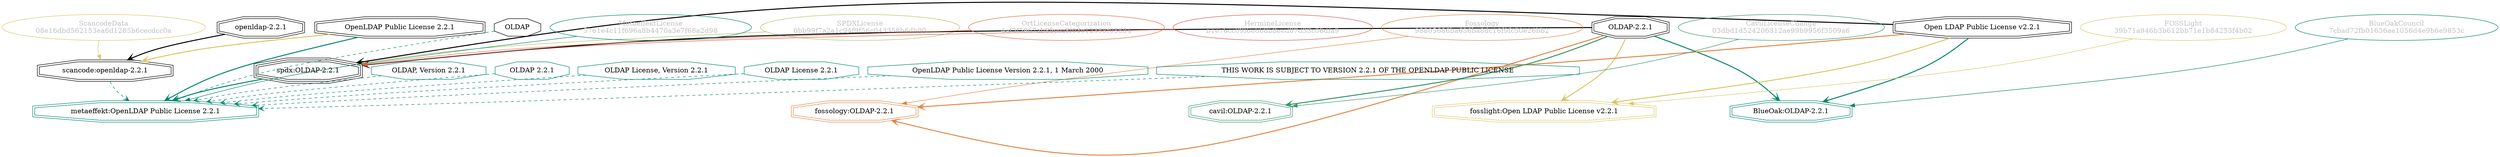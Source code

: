 strict digraph {
    node [shape=box];
    graph [splines=curved];
    3401 [label="SPDXLicense\n0bb99f7a2a1c94f9f56c043358b6db80"
         ,fontcolor=gray
         ,color="#b8bf62"
         ,fillcolor="beige;1"
         ,shape=ellipse];
    3402 [label="spdx:OLDAP-2.2.1"
         ,shape=tripleoctagon];
    3403 [label="OLDAP-2.2.1"
         ,shape=doubleoctagon];
    3404 [label="Open LDAP Public License v2.2.1"
         ,shape=doubleoctagon];
    8935 [label="BlueOakCouncil\n7cbad72fb01636ae1056d4e9b6e9853c"
         ,fontcolor=gray
         ,color="#00876c"
         ,fillcolor="beige;1"
         ,shape=ellipse];
    8936 [label="BlueOak:OLDAP-2.2.1"
         ,color="#00876c"
         ,shape=doubleoctagon];
    21408 [label="ScancodeData\n08e16dbd562153ea6d1285b6cecdcc0a"
          ,fontcolor=gray
          ,color="#dac767"
          ,fillcolor="beige;1"
          ,shape=ellipse];
    21409 [label="scancode:openldap-2.2.1"
          ,shape=doubleoctagon];
    21410 [label="openldap-2.2.1"
          ,shape=doubleoctagon];
    21411 [label="OpenLDAP Public License 2.2.1"
          ,shape=doubleoctagon];
    27051 [label="Fossology\n98805686ba636ba8dc16f9fc50e26bb2"
          ,fontcolor=gray
          ,color="#e18745"
          ,fillcolor="beige;1"
          ,shape=ellipse];
    27052 [label="fossology:OLDAP-2.2.1"
          ,color="#e18745"
          ,shape=doubleoctagon];
    27265 [label=OLDAP
          ,shape=octagon];
    35140 [label="OrtLicenseCategorization\n4af3f5967ab85cca8f03e12358f05684"
          ,fontcolor=gray
          ,color="#e06f45"
          ,fillcolor="beige;1"
          ,shape=ellipse];
    37341 [label="CavilLicenseChange\n03dbd1d524206312ae99b9956f3509a6"
          ,fontcolor=gray
          ,color="#379469"
          ,fillcolor="beige;1"
          ,shape=ellipse];
    37342 [label="cavil:OLDAP-2.2.1"
          ,color="#379469"
          ,shape=doubleoctagon];
    46434 [label="MetaeffektLicense\n5761e4c11f696a8b4470a3e7f68a2d98"
          ,fontcolor=gray
          ,color="#00876c"
          ,fillcolor="beige;1"
          ,shape=ellipse];
    46435 [label="metaeffekt:OpenLDAP Public License 2.2.1"
          ,color="#00876c"
          ,shape=doubleoctagon];
    46436 [label="OLDAP, Version 2.2.1"
          ,color="#00876c"
          ,shape=octagon];
    46437 [label="OLDAP 2.2.1"
          ,color="#00876c"
          ,shape=octagon];
    46438 [label="OLDAP License, Version 2.2.1"
          ,color="#00876c"
          ,shape=octagon];
    46439 [label="OLDAP License 2.2.1"
          ,color="#00876c"
          ,shape=octagon];
    46440 [label="OpenLDAP Public License Version 2.2.1, 1 March 2000"
          ,color="#00876c"
          ,shape=octagon];
    46441 [label="THIS WORK IS SUBJECT TO VERSION 2.2.1 OF THE OPENLDAP PUBLIC LICENSE"
          ,color="#00876c"
          ,shape=octagon];
    50048 [label="HermineLicense\nb1e76cc09f6e668b8eed07d33c06dfa9"
          ,fontcolor=gray
          ,color="#dc574a"
          ,fillcolor="beige;1"
          ,shape=ellipse];
    51049 [label="FOSSLight\n39b71a946b3b612bb71e1b84253f4b02"
          ,fontcolor=gray
          ,color="#dac767"
          ,fillcolor="beige;1"
          ,shape=ellipse];
    51050 [label="fosslight:Open LDAP Public License v2.2.1"
          ,color="#dac767"
          ,shape=doubleoctagon];
    3401 -> 3402 [weight=0.5
                 ,color="#b8bf62"];
    3402 -> 46435 [style=bold
                  ,arrowhead=vee
                  ,weight=0.7
                  ,color="#00876c"];
    3403 -> 3402 [style=bold
                 ,arrowhead=vee
                 ,weight=0.7];
    3403 -> 8936 [style=bold
                 ,arrowhead=vee
                 ,weight=0.7
                 ,color="#00876c"];
    3403 -> 27052 [style=bold
                  ,arrowhead=vee
                  ,weight=0.7
                  ,color="#e18745"];
    3403 -> 37342 [style=bold
                  ,arrowhead=vee
                  ,weight=0.7
                  ,color="#379469"];
    3403 -> 37342 [style=bold
                  ,arrowhead=vee
                  ,weight=0.7
                  ,color="#379469"];
    3403 -> 51050 [style=bold
                  ,arrowhead=vee
                  ,weight=0.7
                  ,color="#dac767"];
    3404 -> 3402 [style=bold
                 ,arrowhead=vee
                 ,weight=0.7];
    3404 -> 8936 [style=bold
                 ,arrowhead=vee
                 ,weight=0.7
                 ,color="#00876c"];
    3404 -> 27052 [style=bold
                  ,arrowhead=vee
                  ,weight=0.7
                  ,color="#e18745"];
    3404 -> 51050 [style=bold
                  ,arrowhead=vee
                  ,weight=0.7
                  ,color="#dac767"];
    8935 -> 8936 [weight=0.5
                 ,color="#00876c"];
    21408 -> 21409 [weight=0.5
                   ,color="#dac767"];
    21409 -> 46435 [style=dashed
                   ,arrowhead=vee
                   ,weight=0.5
                   ,color="#00876c"];
    21410 -> 21409 [style=bold
                   ,arrowhead=vee
                   ,weight=0.7];
    21411 -> 21409 [style=bold
                   ,arrowhead=vee
                   ,weight=0.7
                   ,color="#dac767"];
    21411 -> 46435 [style=bold
                   ,arrowhead=vee
                   ,weight=0.7
                   ,color="#00876c"];
    27051 -> 27052 [weight=0.5
                   ,color="#e18745"];
    27265 -> 46435 [style=dashed
                   ,arrowhead=vee
                   ,weight=0.5
                   ,color="#00876c"];
    35140 -> 3402 [weight=0.5
                  ,color="#e06f45"];
    37341 -> 37342 [weight=0.5
                   ,color="#379469"];
    46434 -> 46435 [weight=0.5
                   ,color="#00876c"];
    46436 -> 46435 [style=dashed
                   ,arrowhead=vee
                   ,weight=0.5
                   ,color="#00876c"];
    46437 -> 46435 [style=dashed
                   ,arrowhead=vee
                   ,weight=0.5
                   ,color="#00876c"];
    46438 -> 46435 [style=dashed
                   ,arrowhead=vee
                   ,weight=0.5
                   ,color="#00876c"];
    46439 -> 46435 [style=dashed
                   ,arrowhead=vee
                   ,weight=0.5
                   ,color="#00876c"];
    46440 -> 46435 [style=dashed
                   ,arrowhead=vee
                   ,weight=0.5
                   ,color="#00876c"];
    46441 -> 46435 [style=dashed
                   ,arrowhead=vee
                   ,weight=0.5
                   ,color="#00876c"];
    50048 -> 3402 [weight=0.5
                  ,color="#dc574a"];
    51049 -> 51050 [weight=0.5
                   ,color="#dac767"];
}
